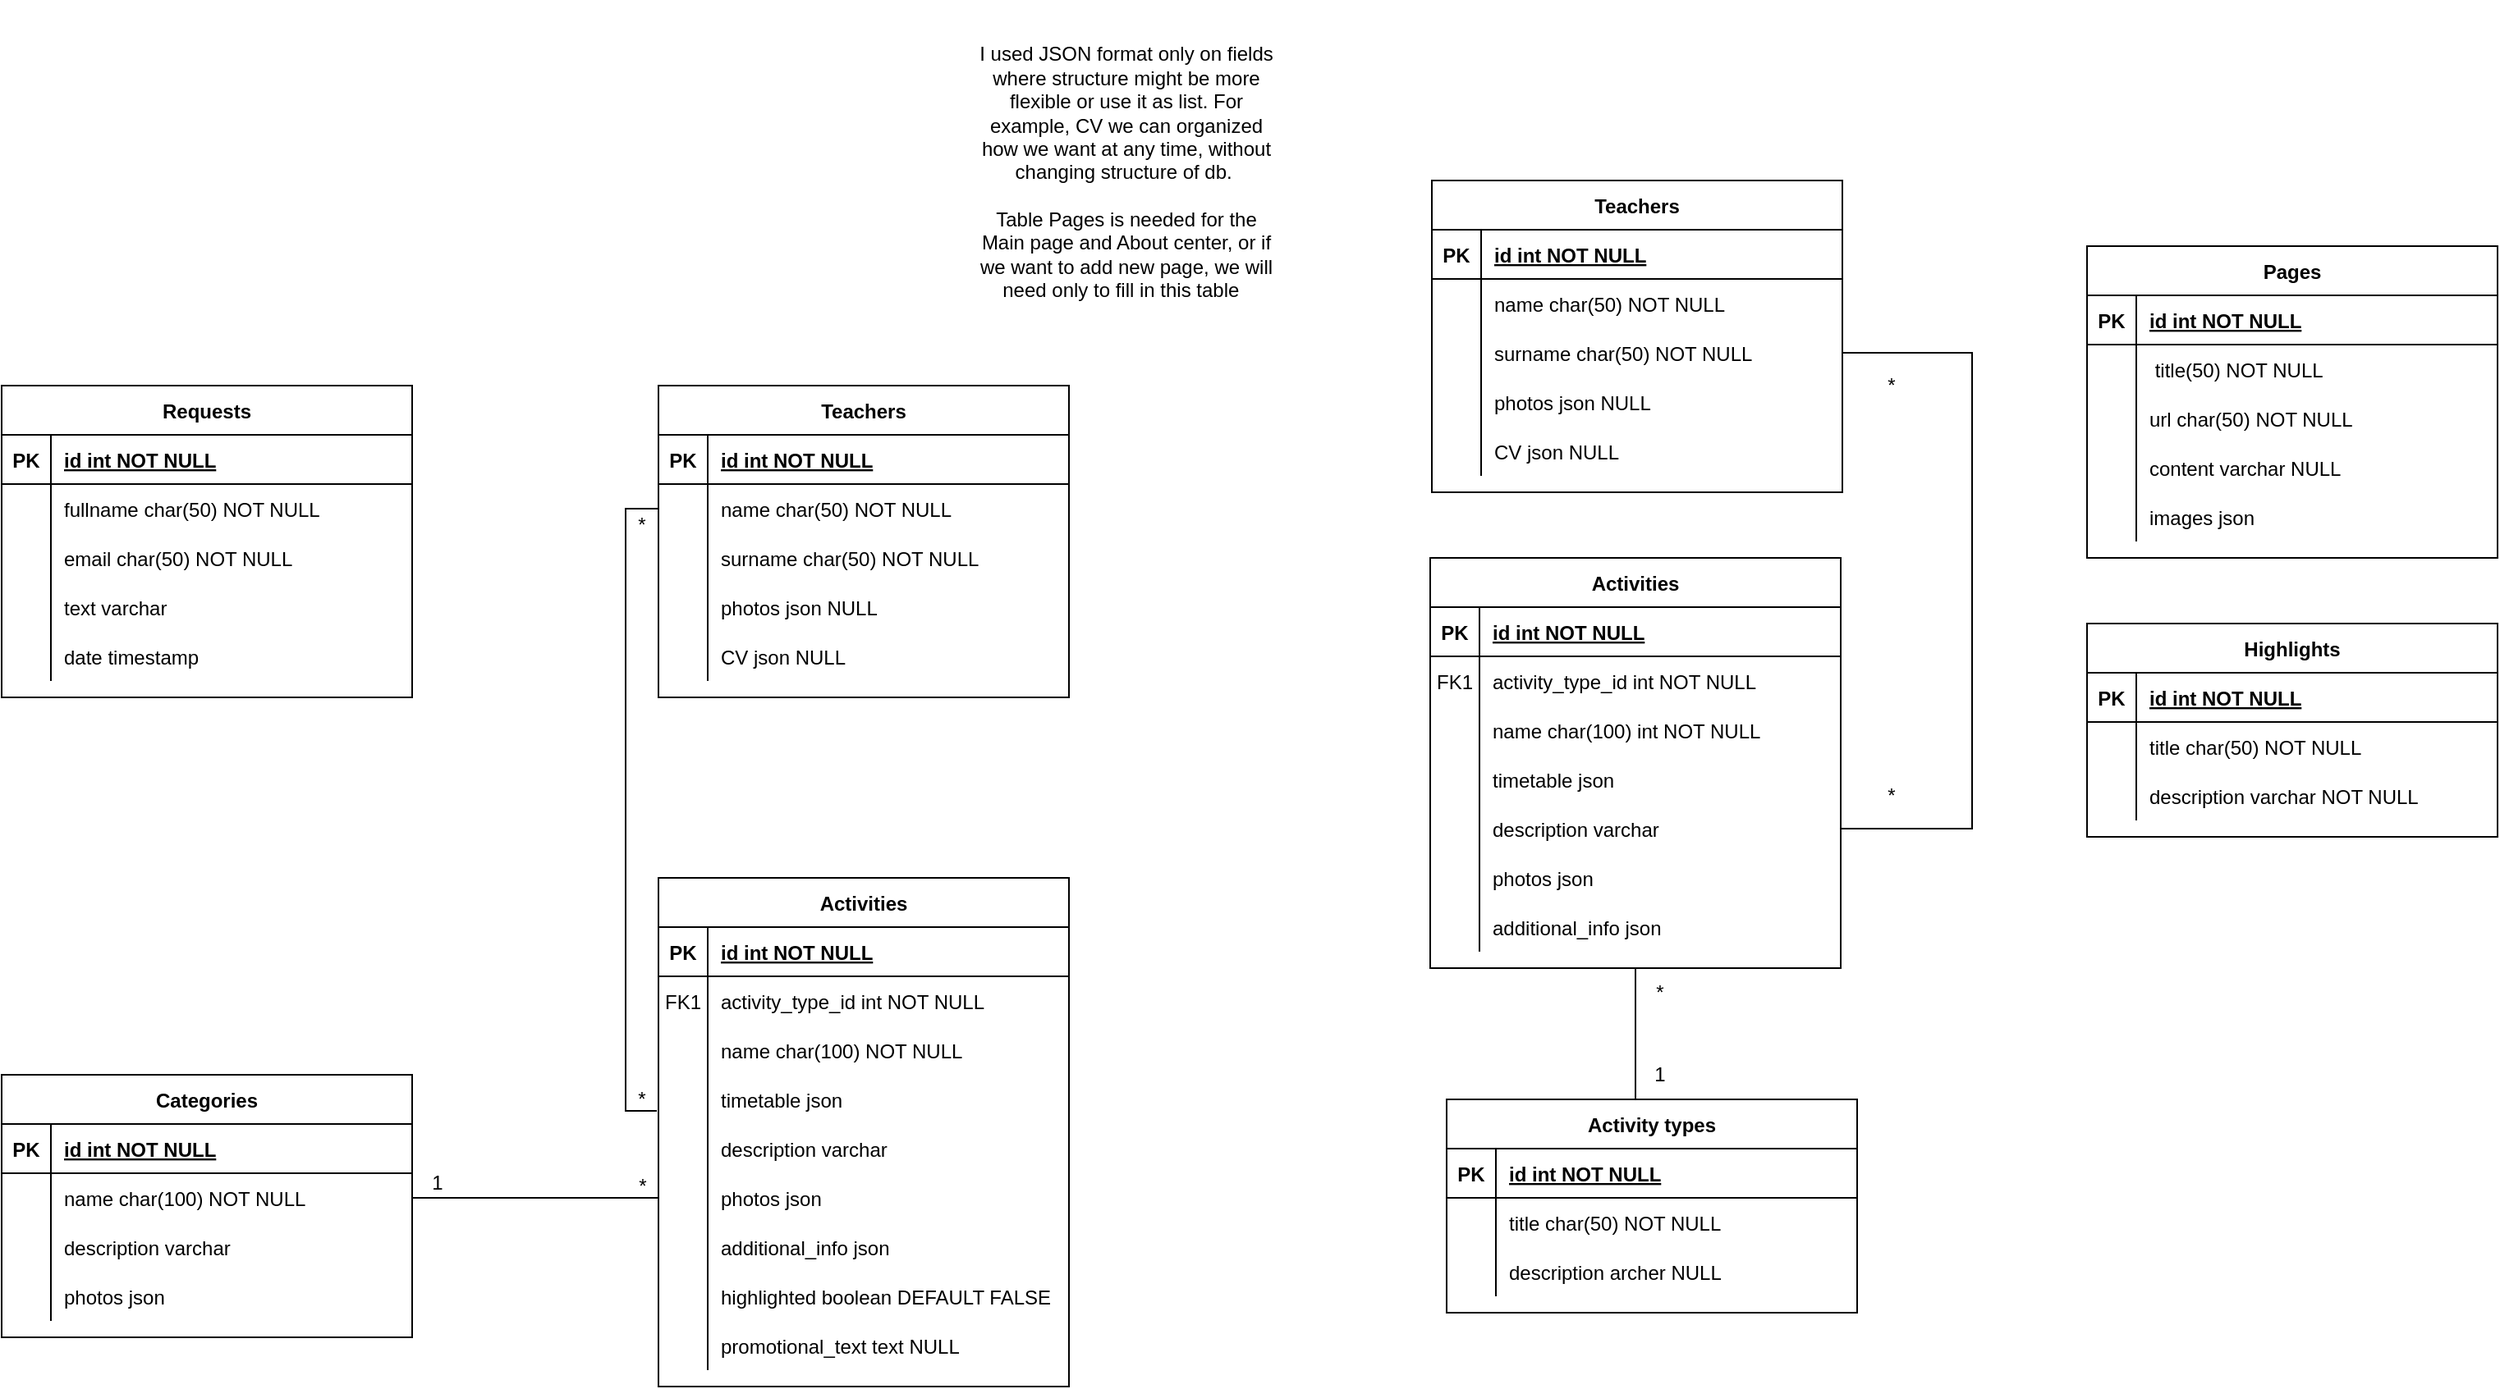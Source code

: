 <mxfile version="26.2.14">
  <diagram id="R2lEEEUBdFMjLlhIrx00" name="Page-1">
    <mxGraphModel dx="1998" dy="791" grid="1" gridSize="10" guides="1" tooltips="1" connect="1" arrows="1" fold="1" page="1" pageScale="1" pageWidth="850" pageHeight="1100" math="0" shadow="0" extFonts="Permanent Marker^https://fonts.googleapis.com/css?family=Permanent+Marker">
      <root>
        <mxCell id="0" />
        <mxCell id="1" parent="0" />
        <mxCell id="wKe0ogmMWTsK34M67j4x-1" value="Activity types" style="shape=table;startSize=30;container=1;collapsible=1;childLayout=tableLayout;fixedRows=1;rowLines=0;fontStyle=1;align=center;resizeLast=1;" parent="1" vertex="1">
          <mxGeometry x="130" y="680" width="250" height="130" as="geometry" />
        </mxCell>
        <mxCell id="wKe0ogmMWTsK34M67j4x-2" value="" style="shape=partialRectangle;collapsible=0;dropTarget=0;pointerEvents=0;fillColor=none;points=[[0,0.5],[1,0.5]];portConstraint=eastwest;top=0;left=0;right=0;bottom=1;" parent="wKe0ogmMWTsK34M67j4x-1" vertex="1">
          <mxGeometry y="30" width="250" height="30" as="geometry" />
        </mxCell>
        <mxCell id="wKe0ogmMWTsK34M67j4x-3" value="PK" style="shape=partialRectangle;overflow=hidden;connectable=0;fillColor=none;top=0;left=0;bottom=0;right=0;fontStyle=1;" parent="wKe0ogmMWTsK34M67j4x-2" vertex="1">
          <mxGeometry width="30" height="30" as="geometry">
            <mxRectangle width="30" height="30" as="alternateBounds" />
          </mxGeometry>
        </mxCell>
        <mxCell id="wKe0ogmMWTsK34M67j4x-4" value="id int NOT NULL" style="shape=partialRectangle;overflow=hidden;connectable=0;fillColor=none;top=0;left=0;bottom=0;right=0;align=left;spacingLeft=6;fontStyle=5;" parent="wKe0ogmMWTsK34M67j4x-2" vertex="1">
          <mxGeometry x="30" width="220" height="30" as="geometry">
            <mxRectangle width="220" height="30" as="alternateBounds" />
          </mxGeometry>
        </mxCell>
        <mxCell id="wKe0ogmMWTsK34M67j4x-5" value="" style="shape=partialRectangle;collapsible=0;dropTarget=0;pointerEvents=0;fillColor=none;points=[[0,0.5],[1,0.5]];portConstraint=eastwest;top=0;left=0;right=0;bottom=0;" parent="wKe0ogmMWTsK34M67j4x-1" vertex="1">
          <mxGeometry y="60" width="250" height="30" as="geometry" />
        </mxCell>
        <mxCell id="wKe0ogmMWTsK34M67j4x-6" value="" style="shape=partialRectangle;overflow=hidden;connectable=0;fillColor=none;top=0;left=0;bottom=0;right=0;" parent="wKe0ogmMWTsK34M67j4x-5" vertex="1">
          <mxGeometry width="30" height="30" as="geometry">
            <mxRectangle width="30" height="30" as="alternateBounds" />
          </mxGeometry>
        </mxCell>
        <mxCell id="wKe0ogmMWTsK34M67j4x-7" value="title char(50) NOT NULL" style="shape=partialRectangle;overflow=hidden;connectable=0;fillColor=none;top=0;left=0;bottom=0;right=0;align=left;spacingLeft=6;" parent="wKe0ogmMWTsK34M67j4x-5" vertex="1">
          <mxGeometry x="30" width="220" height="30" as="geometry">
            <mxRectangle width="220" height="30" as="alternateBounds" />
          </mxGeometry>
        </mxCell>
        <mxCell id="wKe0ogmMWTsK34M67j4x-8" value="" style="shape=partialRectangle;collapsible=0;dropTarget=0;pointerEvents=0;fillColor=none;points=[[0,0.5],[1,0.5]];portConstraint=eastwest;top=0;left=0;right=0;bottom=0;" parent="wKe0ogmMWTsK34M67j4x-1" vertex="1">
          <mxGeometry y="90" width="250" height="30" as="geometry" />
        </mxCell>
        <mxCell id="wKe0ogmMWTsK34M67j4x-9" value="" style="shape=partialRectangle;overflow=hidden;connectable=0;fillColor=none;top=0;left=0;bottom=0;right=0;" parent="wKe0ogmMWTsK34M67j4x-8" vertex="1">
          <mxGeometry width="30" height="30" as="geometry">
            <mxRectangle width="30" height="30" as="alternateBounds" />
          </mxGeometry>
        </mxCell>
        <mxCell id="wKe0ogmMWTsK34M67j4x-10" value="description archer NULL" style="shape=partialRectangle;overflow=hidden;connectable=0;fillColor=none;top=0;left=0;bottom=0;right=0;align=left;spacingLeft=6;" parent="wKe0ogmMWTsK34M67j4x-8" vertex="1">
          <mxGeometry x="30" width="220" height="30" as="geometry">
            <mxRectangle width="220" height="30" as="alternateBounds" />
          </mxGeometry>
        </mxCell>
        <mxCell id="wKe0ogmMWTsK34M67j4x-11" value="Activities" style="shape=table;startSize=30;container=1;collapsible=1;childLayout=tableLayout;fixedRows=1;rowLines=0;fontStyle=1;align=center;resizeLast=1;" parent="1" vertex="1">
          <mxGeometry x="120" y="350" width="250" height="250" as="geometry" />
        </mxCell>
        <mxCell id="wKe0ogmMWTsK34M67j4x-12" value="" style="shape=partialRectangle;collapsible=0;dropTarget=0;pointerEvents=0;fillColor=none;points=[[0,0.5],[1,0.5]];portConstraint=eastwest;top=0;left=0;right=0;bottom=1;" parent="wKe0ogmMWTsK34M67j4x-11" vertex="1">
          <mxGeometry y="30" width="250" height="30" as="geometry" />
        </mxCell>
        <mxCell id="wKe0ogmMWTsK34M67j4x-13" value="PK" style="shape=partialRectangle;overflow=hidden;connectable=0;fillColor=none;top=0;left=0;bottom=0;right=0;fontStyle=1;" parent="wKe0ogmMWTsK34M67j4x-12" vertex="1">
          <mxGeometry width="30" height="30" as="geometry">
            <mxRectangle width="30" height="30" as="alternateBounds" />
          </mxGeometry>
        </mxCell>
        <mxCell id="wKe0ogmMWTsK34M67j4x-14" value="id int NOT NULL " style="shape=partialRectangle;overflow=hidden;connectable=0;fillColor=none;top=0;left=0;bottom=0;right=0;align=left;spacingLeft=6;fontStyle=5;" parent="wKe0ogmMWTsK34M67j4x-12" vertex="1">
          <mxGeometry x="30" width="220" height="30" as="geometry">
            <mxRectangle width="220" height="30" as="alternateBounds" />
          </mxGeometry>
        </mxCell>
        <mxCell id="wKe0ogmMWTsK34M67j4x-15" value="" style="shape=partialRectangle;collapsible=0;dropTarget=0;pointerEvents=0;fillColor=none;points=[[0,0.5],[1,0.5]];portConstraint=eastwest;top=0;left=0;right=0;bottom=0;" parent="wKe0ogmMWTsK34M67j4x-11" vertex="1">
          <mxGeometry y="60" width="250" height="30" as="geometry" />
        </mxCell>
        <mxCell id="wKe0ogmMWTsK34M67j4x-16" value="FK1" style="shape=partialRectangle;overflow=hidden;connectable=0;fillColor=none;top=0;left=0;bottom=0;right=0;" parent="wKe0ogmMWTsK34M67j4x-15" vertex="1">
          <mxGeometry width="30" height="30" as="geometry">
            <mxRectangle width="30" height="30" as="alternateBounds" />
          </mxGeometry>
        </mxCell>
        <mxCell id="wKe0ogmMWTsK34M67j4x-17" value="activity_type_id int NOT NULL" style="shape=partialRectangle;overflow=hidden;connectable=0;fillColor=none;top=0;left=0;bottom=0;right=0;align=left;spacingLeft=6;" parent="wKe0ogmMWTsK34M67j4x-15" vertex="1">
          <mxGeometry x="30" width="220" height="30" as="geometry">
            <mxRectangle width="220" height="30" as="alternateBounds" />
          </mxGeometry>
        </mxCell>
        <mxCell id="wKe0ogmMWTsK34M67j4x-18" value="" style="shape=partialRectangle;collapsible=0;dropTarget=0;pointerEvents=0;fillColor=none;points=[[0,0.5],[1,0.5]];portConstraint=eastwest;top=0;left=0;right=0;bottom=0;" parent="wKe0ogmMWTsK34M67j4x-11" vertex="1">
          <mxGeometry y="90" width="250" height="30" as="geometry" />
        </mxCell>
        <mxCell id="wKe0ogmMWTsK34M67j4x-19" value="" style="shape=partialRectangle;overflow=hidden;connectable=0;fillColor=none;top=0;left=0;bottom=0;right=0;" parent="wKe0ogmMWTsK34M67j4x-18" vertex="1">
          <mxGeometry width="30" height="30" as="geometry">
            <mxRectangle width="30" height="30" as="alternateBounds" />
          </mxGeometry>
        </mxCell>
        <mxCell id="wKe0ogmMWTsK34M67j4x-20" value="name char(100) int NOT NULL" style="shape=partialRectangle;overflow=hidden;connectable=0;fillColor=none;top=0;left=0;bottom=0;right=0;align=left;spacingLeft=6;" parent="wKe0ogmMWTsK34M67j4x-18" vertex="1">
          <mxGeometry x="30" width="220" height="30" as="geometry">
            <mxRectangle width="220" height="30" as="alternateBounds" />
          </mxGeometry>
        </mxCell>
        <mxCell id="wKe0ogmMWTsK34M67j4x-37" value="" style="shape=partialRectangle;collapsible=0;dropTarget=0;pointerEvents=0;fillColor=none;points=[[0,0.5],[1,0.5]];portConstraint=eastwest;top=0;left=0;right=0;bottom=0;" parent="wKe0ogmMWTsK34M67j4x-11" vertex="1">
          <mxGeometry y="120" width="250" height="30" as="geometry" />
        </mxCell>
        <mxCell id="wKe0ogmMWTsK34M67j4x-38" value="" style="shape=partialRectangle;overflow=hidden;connectable=0;fillColor=none;top=0;left=0;bottom=0;right=0;" parent="wKe0ogmMWTsK34M67j4x-37" vertex="1">
          <mxGeometry width="30" height="30" as="geometry">
            <mxRectangle width="30" height="30" as="alternateBounds" />
          </mxGeometry>
        </mxCell>
        <mxCell id="wKe0ogmMWTsK34M67j4x-39" value="timetable json" style="shape=partialRectangle;overflow=hidden;connectable=0;fillColor=none;top=0;left=0;bottom=0;right=0;align=left;spacingLeft=6;" parent="wKe0ogmMWTsK34M67j4x-37" vertex="1">
          <mxGeometry x="30" width="220" height="30" as="geometry">
            <mxRectangle width="220" height="30" as="alternateBounds" />
          </mxGeometry>
        </mxCell>
        <mxCell id="wKe0ogmMWTsK34M67j4x-40" value="" style="shape=partialRectangle;collapsible=0;dropTarget=0;pointerEvents=0;fillColor=none;points=[[0,0.5],[1,0.5]];portConstraint=eastwest;top=0;left=0;right=0;bottom=0;" parent="wKe0ogmMWTsK34M67j4x-11" vertex="1">
          <mxGeometry y="150" width="250" height="30" as="geometry" />
        </mxCell>
        <mxCell id="wKe0ogmMWTsK34M67j4x-41" value="" style="shape=partialRectangle;overflow=hidden;connectable=0;fillColor=none;top=0;left=0;bottom=0;right=0;" parent="wKe0ogmMWTsK34M67j4x-40" vertex="1">
          <mxGeometry width="30" height="30" as="geometry">
            <mxRectangle width="30" height="30" as="alternateBounds" />
          </mxGeometry>
        </mxCell>
        <mxCell id="wKe0ogmMWTsK34M67j4x-42" value="description varchar" style="shape=partialRectangle;overflow=hidden;connectable=0;fillColor=none;top=0;left=0;bottom=0;right=0;align=left;spacingLeft=6;" parent="wKe0ogmMWTsK34M67j4x-40" vertex="1">
          <mxGeometry x="30" width="220" height="30" as="geometry">
            <mxRectangle width="220" height="30" as="alternateBounds" />
          </mxGeometry>
        </mxCell>
        <mxCell id="wKe0ogmMWTsK34M67j4x-59" value="" style="shape=partialRectangle;collapsible=0;dropTarget=0;pointerEvents=0;fillColor=none;points=[[0,0.5],[1,0.5]];portConstraint=eastwest;top=0;left=0;right=0;bottom=0;" parent="wKe0ogmMWTsK34M67j4x-11" vertex="1">
          <mxGeometry y="180" width="250" height="30" as="geometry" />
        </mxCell>
        <mxCell id="wKe0ogmMWTsK34M67j4x-60" value="" style="shape=partialRectangle;overflow=hidden;connectable=0;fillColor=none;top=0;left=0;bottom=0;right=0;" parent="wKe0ogmMWTsK34M67j4x-59" vertex="1">
          <mxGeometry width="30" height="30" as="geometry">
            <mxRectangle width="30" height="30" as="alternateBounds" />
          </mxGeometry>
        </mxCell>
        <mxCell id="wKe0ogmMWTsK34M67j4x-61" value="photos json" style="shape=partialRectangle;overflow=hidden;connectable=0;fillColor=none;top=0;left=0;bottom=0;right=0;align=left;spacingLeft=6;" parent="wKe0ogmMWTsK34M67j4x-59" vertex="1">
          <mxGeometry x="30" width="220" height="30" as="geometry">
            <mxRectangle width="220" height="30" as="alternateBounds" />
          </mxGeometry>
        </mxCell>
        <mxCell id="wKe0ogmMWTsK34M67j4x-62" value="" style="shape=partialRectangle;collapsible=0;dropTarget=0;pointerEvents=0;fillColor=none;points=[[0,0.5],[1,0.5]];portConstraint=eastwest;top=0;left=0;right=0;bottom=0;" parent="wKe0ogmMWTsK34M67j4x-11" vertex="1">
          <mxGeometry y="210" width="250" height="30" as="geometry" />
        </mxCell>
        <mxCell id="wKe0ogmMWTsK34M67j4x-63" value="" style="shape=partialRectangle;overflow=hidden;connectable=0;fillColor=none;top=0;left=0;bottom=0;right=0;" parent="wKe0ogmMWTsK34M67j4x-62" vertex="1">
          <mxGeometry width="30" height="30" as="geometry">
            <mxRectangle width="30" height="30" as="alternateBounds" />
          </mxGeometry>
        </mxCell>
        <mxCell id="wKe0ogmMWTsK34M67j4x-64" value="additional_info json" style="shape=partialRectangle;overflow=hidden;connectable=0;fillColor=none;top=0;left=0;bottom=0;right=0;align=left;spacingLeft=6;" parent="wKe0ogmMWTsK34M67j4x-62" vertex="1">
          <mxGeometry x="30" width="220" height="30" as="geometry">
            <mxRectangle width="220" height="30" as="alternateBounds" />
          </mxGeometry>
        </mxCell>
        <mxCell id="wKe0ogmMWTsK34M67j4x-21" value="Teachers" style="shape=table;startSize=30;container=1;collapsible=1;childLayout=tableLayout;fixedRows=1;rowLines=0;fontStyle=1;align=center;resizeLast=1;" parent="1" vertex="1">
          <mxGeometry x="121" y="120" width="250" height="190" as="geometry" />
        </mxCell>
        <mxCell id="wKe0ogmMWTsK34M67j4x-22" value="" style="shape=partialRectangle;collapsible=0;dropTarget=0;pointerEvents=0;fillColor=none;points=[[0,0.5],[1,0.5]];portConstraint=eastwest;top=0;left=0;right=0;bottom=1;" parent="wKe0ogmMWTsK34M67j4x-21" vertex="1">
          <mxGeometry y="30" width="250" height="30" as="geometry" />
        </mxCell>
        <mxCell id="wKe0ogmMWTsK34M67j4x-23" value="PK" style="shape=partialRectangle;overflow=hidden;connectable=0;fillColor=none;top=0;left=0;bottom=0;right=0;fontStyle=1;" parent="wKe0ogmMWTsK34M67j4x-22" vertex="1">
          <mxGeometry width="30" height="30" as="geometry">
            <mxRectangle width="30" height="30" as="alternateBounds" />
          </mxGeometry>
        </mxCell>
        <mxCell id="wKe0ogmMWTsK34M67j4x-24" value="id int NOT NULL" style="shape=partialRectangle;overflow=hidden;connectable=0;fillColor=none;top=0;left=0;bottom=0;right=0;align=left;spacingLeft=6;fontStyle=5;" parent="wKe0ogmMWTsK34M67j4x-22" vertex="1">
          <mxGeometry x="30" width="220" height="30" as="geometry">
            <mxRectangle width="220" height="30" as="alternateBounds" />
          </mxGeometry>
        </mxCell>
        <mxCell id="wKe0ogmMWTsK34M67j4x-25" value="" style="shape=partialRectangle;collapsible=0;dropTarget=0;pointerEvents=0;fillColor=none;points=[[0,0.5],[1,0.5]];portConstraint=eastwest;top=0;left=0;right=0;bottom=0;" parent="wKe0ogmMWTsK34M67j4x-21" vertex="1">
          <mxGeometry y="60" width="250" height="30" as="geometry" />
        </mxCell>
        <mxCell id="wKe0ogmMWTsK34M67j4x-26" value="" style="shape=partialRectangle;overflow=hidden;connectable=0;fillColor=none;top=0;left=0;bottom=0;right=0;" parent="wKe0ogmMWTsK34M67j4x-25" vertex="1">
          <mxGeometry width="30" height="30" as="geometry">
            <mxRectangle width="30" height="30" as="alternateBounds" />
          </mxGeometry>
        </mxCell>
        <mxCell id="wKe0ogmMWTsK34M67j4x-27" value="name char(50) NOT NULL" style="shape=partialRectangle;overflow=hidden;connectable=0;fillColor=none;top=0;left=0;bottom=0;right=0;align=left;spacingLeft=6;" parent="wKe0ogmMWTsK34M67j4x-25" vertex="1">
          <mxGeometry x="30" width="220" height="30" as="geometry">
            <mxRectangle width="220" height="30" as="alternateBounds" />
          </mxGeometry>
        </mxCell>
        <mxCell id="wKe0ogmMWTsK34M67j4x-28" value="" style="shape=partialRectangle;collapsible=0;dropTarget=0;pointerEvents=0;fillColor=none;points=[[0,0.5],[1,0.5]];portConstraint=eastwest;top=0;left=0;right=0;bottom=0;" parent="wKe0ogmMWTsK34M67j4x-21" vertex="1">
          <mxGeometry y="90" width="250" height="30" as="geometry" />
        </mxCell>
        <mxCell id="wKe0ogmMWTsK34M67j4x-29" value="" style="shape=partialRectangle;overflow=hidden;connectable=0;fillColor=none;top=0;left=0;bottom=0;right=0;" parent="wKe0ogmMWTsK34M67j4x-28" vertex="1">
          <mxGeometry width="30" height="30" as="geometry">
            <mxRectangle width="30" height="30" as="alternateBounds" />
          </mxGeometry>
        </mxCell>
        <mxCell id="wKe0ogmMWTsK34M67j4x-30" value="surname char(50) NOT NULL" style="shape=partialRectangle;overflow=hidden;connectable=0;fillColor=none;top=0;left=0;bottom=0;right=0;align=left;spacingLeft=6;" parent="wKe0ogmMWTsK34M67j4x-28" vertex="1">
          <mxGeometry x="30" width="220" height="30" as="geometry">
            <mxRectangle width="220" height="30" as="alternateBounds" />
          </mxGeometry>
        </mxCell>
        <mxCell id="wKe0ogmMWTsK34M67j4x-31" value="" style="shape=partialRectangle;collapsible=0;dropTarget=0;pointerEvents=0;fillColor=none;points=[[0,0.5],[1,0.5]];portConstraint=eastwest;top=0;left=0;right=0;bottom=0;" parent="wKe0ogmMWTsK34M67j4x-21" vertex="1">
          <mxGeometry y="120" width="250" height="30" as="geometry" />
        </mxCell>
        <mxCell id="wKe0ogmMWTsK34M67j4x-32" value="" style="shape=partialRectangle;overflow=hidden;connectable=0;fillColor=none;top=0;left=0;bottom=0;right=0;" parent="wKe0ogmMWTsK34M67j4x-31" vertex="1">
          <mxGeometry width="30" height="30" as="geometry">
            <mxRectangle width="30" height="30" as="alternateBounds" />
          </mxGeometry>
        </mxCell>
        <mxCell id="wKe0ogmMWTsK34M67j4x-33" value="photos json NULL" style="shape=partialRectangle;overflow=hidden;connectable=0;fillColor=none;top=0;left=0;bottom=0;right=0;align=left;spacingLeft=6;" parent="wKe0ogmMWTsK34M67j4x-31" vertex="1">
          <mxGeometry x="30" width="220" height="30" as="geometry">
            <mxRectangle width="220" height="30" as="alternateBounds" />
          </mxGeometry>
        </mxCell>
        <mxCell id="wKe0ogmMWTsK34M67j4x-34" value="" style="shape=partialRectangle;collapsible=0;dropTarget=0;pointerEvents=0;fillColor=none;points=[[0,0.5],[1,0.5]];portConstraint=eastwest;top=0;left=0;right=0;bottom=0;" parent="wKe0ogmMWTsK34M67j4x-21" vertex="1">
          <mxGeometry y="150" width="250" height="30" as="geometry" />
        </mxCell>
        <mxCell id="wKe0ogmMWTsK34M67j4x-35" value="" style="shape=partialRectangle;overflow=hidden;connectable=0;fillColor=none;top=0;left=0;bottom=0;right=0;" parent="wKe0ogmMWTsK34M67j4x-34" vertex="1">
          <mxGeometry width="30" height="30" as="geometry">
            <mxRectangle width="30" height="30" as="alternateBounds" />
          </mxGeometry>
        </mxCell>
        <mxCell id="wKe0ogmMWTsK34M67j4x-36" value="CV json NULL" style="shape=partialRectangle;overflow=hidden;connectable=0;fillColor=none;top=0;left=0;bottom=0;right=0;align=left;spacingLeft=6;" parent="wKe0ogmMWTsK34M67j4x-34" vertex="1">
          <mxGeometry x="30" width="220" height="30" as="geometry">
            <mxRectangle width="220" height="30" as="alternateBounds" />
          </mxGeometry>
        </mxCell>
        <mxCell id="wKe0ogmMWTsK34M67j4x-65" value="Highlights" style="shape=table;startSize=30;container=1;collapsible=1;childLayout=tableLayout;fixedRows=1;rowLines=0;fontStyle=1;align=center;resizeLast=1;" parent="1" vertex="1">
          <mxGeometry x="520" y="390" width="250" height="130" as="geometry" />
        </mxCell>
        <mxCell id="wKe0ogmMWTsK34M67j4x-66" value="" style="shape=partialRectangle;collapsible=0;dropTarget=0;pointerEvents=0;fillColor=none;points=[[0,0.5],[1,0.5]];portConstraint=eastwest;top=0;left=0;right=0;bottom=1;" parent="wKe0ogmMWTsK34M67j4x-65" vertex="1">
          <mxGeometry y="30" width="250" height="30" as="geometry" />
        </mxCell>
        <mxCell id="wKe0ogmMWTsK34M67j4x-67" value="PK" style="shape=partialRectangle;overflow=hidden;connectable=0;fillColor=none;top=0;left=0;bottom=0;right=0;fontStyle=1;" parent="wKe0ogmMWTsK34M67j4x-66" vertex="1">
          <mxGeometry width="30" height="30" as="geometry">
            <mxRectangle width="30" height="30" as="alternateBounds" />
          </mxGeometry>
        </mxCell>
        <mxCell id="wKe0ogmMWTsK34M67j4x-68" value="id int NOT NULL" style="shape=partialRectangle;overflow=hidden;connectable=0;fillColor=none;top=0;left=0;bottom=0;right=0;align=left;spacingLeft=6;fontStyle=5;" parent="wKe0ogmMWTsK34M67j4x-66" vertex="1">
          <mxGeometry x="30" width="220" height="30" as="geometry">
            <mxRectangle width="220" height="30" as="alternateBounds" />
          </mxGeometry>
        </mxCell>
        <mxCell id="wKe0ogmMWTsK34M67j4x-69" value="" style="shape=partialRectangle;collapsible=0;dropTarget=0;pointerEvents=0;fillColor=none;points=[[0,0.5],[1,0.5]];portConstraint=eastwest;top=0;left=0;right=0;bottom=0;" parent="wKe0ogmMWTsK34M67j4x-65" vertex="1">
          <mxGeometry y="60" width="250" height="30" as="geometry" />
        </mxCell>
        <mxCell id="wKe0ogmMWTsK34M67j4x-70" value="" style="shape=partialRectangle;overflow=hidden;connectable=0;fillColor=none;top=0;left=0;bottom=0;right=0;" parent="wKe0ogmMWTsK34M67j4x-69" vertex="1">
          <mxGeometry width="30" height="30" as="geometry">
            <mxRectangle width="30" height="30" as="alternateBounds" />
          </mxGeometry>
        </mxCell>
        <mxCell id="wKe0ogmMWTsK34M67j4x-71" value="title char(50) NOT NULL" style="shape=partialRectangle;overflow=hidden;connectable=0;fillColor=none;top=0;left=0;bottom=0;right=0;align=left;spacingLeft=6;" parent="wKe0ogmMWTsK34M67j4x-69" vertex="1">
          <mxGeometry x="30" width="220" height="30" as="geometry">
            <mxRectangle width="220" height="30" as="alternateBounds" />
          </mxGeometry>
        </mxCell>
        <mxCell id="wKe0ogmMWTsK34M67j4x-72" value="" style="shape=partialRectangle;collapsible=0;dropTarget=0;pointerEvents=0;fillColor=none;points=[[0,0.5],[1,0.5]];portConstraint=eastwest;top=0;left=0;right=0;bottom=0;" parent="wKe0ogmMWTsK34M67j4x-65" vertex="1">
          <mxGeometry y="90" width="250" height="30" as="geometry" />
        </mxCell>
        <mxCell id="wKe0ogmMWTsK34M67j4x-73" value="" style="shape=partialRectangle;overflow=hidden;connectable=0;fillColor=none;top=0;left=0;bottom=0;right=0;" parent="wKe0ogmMWTsK34M67j4x-72" vertex="1">
          <mxGeometry width="30" height="30" as="geometry">
            <mxRectangle width="30" height="30" as="alternateBounds" />
          </mxGeometry>
        </mxCell>
        <mxCell id="wKe0ogmMWTsK34M67j4x-74" value="description varchar NOT NULL" style="shape=partialRectangle;overflow=hidden;connectable=0;fillColor=none;top=0;left=0;bottom=0;right=0;align=left;spacingLeft=6;" parent="wKe0ogmMWTsK34M67j4x-72" vertex="1">
          <mxGeometry x="30" width="220" height="30" as="geometry">
            <mxRectangle width="220" height="30" as="alternateBounds" />
          </mxGeometry>
        </mxCell>
        <mxCell id="wKe0ogmMWTsK34M67j4x-81" value="Pages" style="shape=table;startSize=30;container=1;collapsible=1;childLayout=tableLayout;fixedRows=1;rowLines=0;fontStyle=1;align=center;resizeLast=1;" parent="1" vertex="1">
          <mxGeometry x="520" y="160" width="250" height="190" as="geometry" />
        </mxCell>
        <mxCell id="wKe0ogmMWTsK34M67j4x-82" value="" style="shape=partialRectangle;collapsible=0;dropTarget=0;pointerEvents=0;fillColor=none;points=[[0,0.5],[1,0.5]];portConstraint=eastwest;top=0;left=0;right=0;bottom=1;" parent="wKe0ogmMWTsK34M67j4x-81" vertex="1">
          <mxGeometry y="30" width="250" height="30" as="geometry" />
        </mxCell>
        <mxCell id="wKe0ogmMWTsK34M67j4x-83" value="PK" style="shape=partialRectangle;overflow=hidden;connectable=0;fillColor=none;top=0;left=0;bottom=0;right=0;fontStyle=1;" parent="wKe0ogmMWTsK34M67j4x-82" vertex="1">
          <mxGeometry width="30" height="30" as="geometry">
            <mxRectangle width="30" height="30" as="alternateBounds" />
          </mxGeometry>
        </mxCell>
        <mxCell id="wKe0ogmMWTsK34M67j4x-84" value="id int NOT NULL" style="shape=partialRectangle;overflow=hidden;connectable=0;fillColor=none;top=0;left=0;bottom=0;right=0;align=left;spacingLeft=6;fontStyle=5;" parent="wKe0ogmMWTsK34M67j4x-82" vertex="1">
          <mxGeometry x="30" width="220" height="30" as="geometry">
            <mxRectangle width="220" height="30" as="alternateBounds" />
          </mxGeometry>
        </mxCell>
        <mxCell id="wKe0ogmMWTsK34M67j4x-85" value="" style="shape=partialRectangle;collapsible=0;dropTarget=0;pointerEvents=0;fillColor=none;points=[[0,0.5],[1,0.5]];portConstraint=eastwest;top=0;left=0;right=0;bottom=0;" parent="wKe0ogmMWTsK34M67j4x-81" vertex="1">
          <mxGeometry y="60" width="250" height="30" as="geometry" />
        </mxCell>
        <mxCell id="wKe0ogmMWTsK34M67j4x-86" value="" style="shape=partialRectangle;overflow=hidden;connectable=0;fillColor=none;top=0;left=0;bottom=0;right=0;" parent="wKe0ogmMWTsK34M67j4x-85" vertex="1">
          <mxGeometry width="30" height="30" as="geometry">
            <mxRectangle width="30" height="30" as="alternateBounds" />
          </mxGeometry>
        </mxCell>
        <mxCell id="wKe0ogmMWTsK34M67j4x-87" value=" title(50) NOT NULL" style="shape=partialRectangle;overflow=hidden;connectable=0;fillColor=none;top=0;left=0;bottom=0;right=0;align=left;spacingLeft=6;" parent="wKe0ogmMWTsK34M67j4x-85" vertex="1">
          <mxGeometry x="30" width="220" height="30" as="geometry">
            <mxRectangle width="220" height="30" as="alternateBounds" />
          </mxGeometry>
        </mxCell>
        <mxCell id="wKe0ogmMWTsK34M67j4x-88" value="" style="shape=partialRectangle;collapsible=0;dropTarget=0;pointerEvents=0;fillColor=none;points=[[0,0.5],[1,0.5]];portConstraint=eastwest;top=0;left=0;right=0;bottom=0;" parent="wKe0ogmMWTsK34M67j4x-81" vertex="1">
          <mxGeometry y="90" width="250" height="30" as="geometry" />
        </mxCell>
        <mxCell id="wKe0ogmMWTsK34M67j4x-89" value="" style="shape=partialRectangle;overflow=hidden;connectable=0;fillColor=none;top=0;left=0;bottom=0;right=0;" parent="wKe0ogmMWTsK34M67j4x-88" vertex="1">
          <mxGeometry width="30" height="30" as="geometry">
            <mxRectangle width="30" height="30" as="alternateBounds" />
          </mxGeometry>
        </mxCell>
        <mxCell id="wKe0ogmMWTsK34M67j4x-90" value="url char(50) NOT NULL" style="shape=partialRectangle;overflow=hidden;connectable=0;fillColor=none;top=0;left=0;bottom=0;right=0;align=left;spacingLeft=6;" parent="wKe0ogmMWTsK34M67j4x-88" vertex="1">
          <mxGeometry x="30" width="220" height="30" as="geometry">
            <mxRectangle width="220" height="30" as="alternateBounds" />
          </mxGeometry>
        </mxCell>
        <mxCell id="wKe0ogmMWTsK34M67j4x-91" value="" style="shape=partialRectangle;collapsible=0;dropTarget=0;pointerEvents=0;fillColor=none;points=[[0,0.5],[1,0.5]];portConstraint=eastwest;top=0;left=0;right=0;bottom=0;" parent="wKe0ogmMWTsK34M67j4x-81" vertex="1">
          <mxGeometry y="120" width="250" height="30" as="geometry" />
        </mxCell>
        <mxCell id="wKe0ogmMWTsK34M67j4x-92" value="" style="shape=partialRectangle;overflow=hidden;connectable=0;fillColor=none;top=0;left=0;bottom=0;right=0;" parent="wKe0ogmMWTsK34M67j4x-91" vertex="1">
          <mxGeometry width="30" height="30" as="geometry">
            <mxRectangle width="30" height="30" as="alternateBounds" />
          </mxGeometry>
        </mxCell>
        <mxCell id="wKe0ogmMWTsK34M67j4x-93" value="content varchar NULL" style="shape=partialRectangle;overflow=hidden;connectable=0;fillColor=none;top=0;left=0;bottom=0;right=0;align=left;spacingLeft=6;" parent="wKe0ogmMWTsK34M67j4x-91" vertex="1">
          <mxGeometry x="30" width="220" height="30" as="geometry">
            <mxRectangle width="220" height="30" as="alternateBounds" />
          </mxGeometry>
        </mxCell>
        <mxCell id="wKe0ogmMWTsK34M67j4x-105" value="" style="shape=partialRectangle;collapsible=0;dropTarget=0;pointerEvents=0;fillColor=none;points=[[0,0.5],[1,0.5]];portConstraint=eastwest;top=0;left=0;right=0;bottom=0;" parent="wKe0ogmMWTsK34M67j4x-81" vertex="1">
          <mxGeometry y="150" width="250" height="30" as="geometry" />
        </mxCell>
        <mxCell id="wKe0ogmMWTsK34M67j4x-106" value="" style="shape=partialRectangle;overflow=hidden;connectable=0;fillColor=none;top=0;left=0;bottom=0;right=0;" parent="wKe0ogmMWTsK34M67j4x-105" vertex="1">
          <mxGeometry width="30" height="30" as="geometry">
            <mxRectangle width="30" height="30" as="alternateBounds" />
          </mxGeometry>
        </mxCell>
        <mxCell id="wKe0ogmMWTsK34M67j4x-107" value="images json" style="shape=partialRectangle;overflow=hidden;connectable=0;fillColor=none;top=0;left=0;bottom=0;right=0;align=left;spacingLeft=6;" parent="wKe0ogmMWTsK34M67j4x-105" vertex="1">
          <mxGeometry x="30" width="220" height="30" as="geometry">
            <mxRectangle width="220" height="30" as="alternateBounds" />
          </mxGeometry>
        </mxCell>
        <mxCell id="wKe0ogmMWTsK34M67j4x-101" style="edgeStyle=none;rounded=0;orthogonalLoop=1;jettySize=auto;html=1;exitX=1;exitY=0.5;exitDx=0;exitDy=0;entryX=1;entryY=0.5;entryDx=0;entryDy=0;endArrow=none;startFill=0;" parent="1" source="wKe0ogmMWTsK34M67j4x-28" target="wKe0ogmMWTsK34M67j4x-40" edge="1">
          <mxGeometry relative="1" as="geometry">
            <Array as="points">
              <mxPoint x="450" y="225" />
              <mxPoint x="450" y="515" />
            </Array>
          </mxGeometry>
        </mxCell>
        <mxCell id="wKe0ogmMWTsK34M67j4x-103" value="*" style="text;html=1;align=center;verticalAlign=middle;whiteSpace=wrap;rounded=0;" parent="1" vertex="1">
          <mxGeometry x="371" y="230" width="60" height="30" as="geometry" />
        </mxCell>
        <mxCell id="wKe0ogmMWTsK34M67j4x-104" value="*" style="text;html=1;align=center;verticalAlign=middle;whiteSpace=wrap;rounded=0;" parent="1" vertex="1">
          <mxGeometry x="371" y="480" width="60" height="30" as="geometry" />
        </mxCell>
        <mxCell id="wKe0ogmMWTsK34M67j4x-108" style="edgeStyle=none;rounded=0;orthogonalLoop=1;jettySize=auto;html=1;entryX=0.5;entryY=1;entryDx=0;entryDy=0;endArrow=none;startFill=0;" parent="1" target="wKe0ogmMWTsK34M67j4x-11" edge="1">
          <mxGeometry relative="1" as="geometry">
            <mxPoint x="245" y="680" as="sourcePoint" />
          </mxGeometry>
        </mxCell>
        <mxCell id="wKe0ogmMWTsK34M67j4x-109" value="*" style="text;html=1;align=center;verticalAlign=middle;whiteSpace=wrap;rounded=0;" parent="1" vertex="1">
          <mxGeometry x="230" y="600" width="60" height="30" as="geometry" />
        </mxCell>
        <mxCell id="wKe0ogmMWTsK34M67j4x-110" value="1" style="text;html=1;align=center;verticalAlign=middle;whiteSpace=wrap;rounded=0;" parent="1" vertex="1">
          <mxGeometry x="230" y="650" width="60" height="30" as="geometry" />
        </mxCell>
        <mxCell id="wKe0ogmMWTsK34M67j4x-112" value="I used JSON format only on fields where structure might be more flexible or use it as list. For example, CV we can organized how we want at any time, without changing structure of db.&amp;nbsp;&lt;div&gt;&lt;br&gt;&lt;/div&gt;&lt;div&gt;Table Pages is needed for the Main page and About center, or if we want to add new page, we will need only to fill in this table &amp;nbsp;&lt;/div&gt;" style="text;html=1;align=center;verticalAlign=middle;whiteSpace=wrap;rounded=0;" parent="1" vertex="1">
          <mxGeometry x="-160" y="10" width="190" height="210" as="geometry" />
        </mxCell>
        <mxCell id="2gbKsm_mq78bhFr-RjA9-1" value="Activities" style="shape=table;startSize=30;container=1;collapsible=1;childLayout=tableLayout;fixedRows=1;rowLines=0;fontStyle=1;align=center;resizeLast=1;" parent="1" vertex="1">
          <mxGeometry x="-350" y="545" width="250" height="310" as="geometry" />
        </mxCell>
        <mxCell id="2gbKsm_mq78bhFr-RjA9-2" value="" style="shape=partialRectangle;collapsible=0;dropTarget=0;pointerEvents=0;fillColor=none;points=[[0,0.5],[1,0.5]];portConstraint=eastwest;top=0;left=0;right=0;bottom=1;" parent="2gbKsm_mq78bhFr-RjA9-1" vertex="1">
          <mxGeometry y="30" width="250" height="30" as="geometry" />
        </mxCell>
        <mxCell id="2gbKsm_mq78bhFr-RjA9-3" value="PK" style="shape=partialRectangle;overflow=hidden;connectable=0;fillColor=none;top=0;left=0;bottom=0;right=0;fontStyle=1;" parent="2gbKsm_mq78bhFr-RjA9-2" vertex="1">
          <mxGeometry width="30" height="30" as="geometry">
            <mxRectangle width="30" height="30" as="alternateBounds" />
          </mxGeometry>
        </mxCell>
        <mxCell id="2gbKsm_mq78bhFr-RjA9-4" value="id int NOT NULL " style="shape=partialRectangle;overflow=hidden;connectable=0;fillColor=none;top=0;left=0;bottom=0;right=0;align=left;spacingLeft=6;fontStyle=5;" parent="2gbKsm_mq78bhFr-RjA9-2" vertex="1">
          <mxGeometry x="30" width="220" height="30" as="geometry">
            <mxRectangle width="220" height="30" as="alternateBounds" />
          </mxGeometry>
        </mxCell>
        <mxCell id="2gbKsm_mq78bhFr-RjA9-5" value="" style="shape=partialRectangle;collapsible=0;dropTarget=0;pointerEvents=0;fillColor=none;points=[[0,0.5],[1,0.5]];portConstraint=eastwest;top=0;left=0;right=0;bottom=0;" parent="2gbKsm_mq78bhFr-RjA9-1" vertex="1">
          <mxGeometry y="60" width="250" height="30" as="geometry" />
        </mxCell>
        <mxCell id="2gbKsm_mq78bhFr-RjA9-6" value="FK1" style="shape=partialRectangle;overflow=hidden;connectable=0;fillColor=none;top=0;left=0;bottom=0;right=0;" parent="2gbKsm_mq78bhFr-RjA9-5" vertex="1">
          <mxGeometry width="30" height="30" as="geometry">
            <mxRectangle width="30" height="30" as="alternateBounds" />
          </mxGeometry>
        </mxCell>
        <mxCell id="2gbKsm_mq78bhFr-RjA9-7" value="activity_type_id int NOT NULL" style="shape=partialRectangle;overflow=hidden;connectable=0;fillColor=none;top=0;left=0;bottom=0;right=0;align=left;spacingLeft=6;" parent="2gbKsm_mq78bhFr-RjA9-5" vertex="1">
          <mxGeometry x="30" width="220" height="30" as="geometry">
            <mxRectangle width="220" height="30" as="alternateBounds" />
          </mxGeometry>
        </mxCell>
        <mxCell id="2gbKsm_mq78bhFr-RjA9-8" value="" style="shape=partialRectangle;collapsible=0;dropTarget=0;pointerEvents=0;fillColor=none;points=[[0,0.5],[1,0.5]];portConstraint=eastwest;top=0;left=0;right=0;bottom=0;" parent="2gbKsm_mq78bhFr-RjA9-1" vertex="1">
          <mxGeometry y="90" width="250" height="30" as="geometry" />
        </mxCell>
        <mxCell id="2gbKsm_mq78bhFr-RjA9-9" value="" style="shape=partialRectangle;overflow=hidden;connectable=0;fillColor=none;top=0;left=0;bottom=0;right=0;" parent="2gbKsm_mq78bhFr-RjA9-8" vertex="1">
          <mxGeometry width="30" height="30" as="geometry">
            <mxRectangle width="30" height="30" as="alternateBounds" />
          </mxGeometry>
        </mxCell>
        <mxCell id="2gbKsm_mq78bhFr-RjA9-10" value="name char(100) NOT NULL" style="shape=partialRectangle;overflow=hidden;connectable=0;fillColor=none;top=0;left=0;bottom=0;right=0;align=left;spacingLeft=6;" parent="2gbKsm_mq78bhFr-RjA9-8" vertex="1">
          <mxGeometry x="30" width="220" height="30" as="geometry">
            <mxRectangle width="220" height="30" as="alternateBounds" />
          </mxGeometry>
        </mxCell>
        <mxCell id="2gbKsm_mq78bhFr-RjA9-11" value="" style="shape=partialRectangle;collapsible=0;dropTarget=0;pointerEvents=0;fillColor=none;points=[[0,0.5],[1,0.5]];portConstraint=eastwest;top=0;left=0;right=0;bottom=0;" parent="2gbKsm_mq78bhFr-RjA9-1" vertex="1">
          <mxGeometry y="120" width="250" height="30" as="geometry" />
        </mxCell>
        <mxCell id="2gbKsm_mq78bhFr-RjA9-12" value="" style="shape=partialRectangle;overflow=hidden;connectable=0;fillColor=none;top=0;left=0;bottom=0;right=0;" parent="2gbKsm_mq78bhFr-RjA9-11" vertex="1">
          <mxGeometry width="30" height="30" as="geometry">
            <mxRectangle width="30" height="30" as="alternateBounds" />
          </mxGeometry>
        </mxCell>
        <mxCell id="2gbKsm_mq78bhFr-RjA9-13" value="timetable json" style="shape=partialRectangle;overflow=hidden;connectable=0;fillColor=none;top=0;left=0;bottom=0;right=0;align=left;spacingLeft=6;" parent="2gbKsm_mq78bhFr-RjA9-11" vertex="1">
          <mxGeometry x="30" width="220" height="30" as="geometry">
            <mxRectangle width="220" height="30" as="alternateBounds" />
          </mxGeometry>
        </mxCell>
        <mxCell id="2gbKsm_mq78bhFr-RjA9-14" value="" style="shape=partialRectangle;collapsible=0;dropTarget=0;pointerEvents=0;fillColor=none;points=[[0,0.5],[1,0.5]];portConstraint=eastwest;top=0;left=0;right=0;bottom=0;" parent="2gbKsm_mq78bhFr-RjA9-1" vertex="1">
          <mxGeometry y="150" width="250" height="30" as="geometry" />
        </mxCell>
        <mxCell id="2gbKsm_mq78bhFr-RjA9-15" value="" style="shape=partialRectangle;overflow=hidden;connectable=0;fillColor=none;top=0;left=0;bottom=0;right=0;" parent="2gbKsm_mq78bhFr-RjA9-14" vertex="1">
          <mxGeometry width="30" height="30" as="geometry">
            <mxRectangle width="30" height="30" as="alternateBounds" />
          </mxGeometry>
        </mxCell>
        <mxCell id="2gbKsm_mq78bhFr-RjA9-16" value="description varchar" style="shape=partialRectangle;overflow=hidden;connectable=0;fillColor=none;top=0;left=0;bottom=0;right=0;align=left;spacingLeft=6;" parent="2gbKsm_mq78bhFr-RjA9-14" vertex="1">
          <mxGeometry x="30" width="220" height="30" as="geometry">
            <mxRectangle width="220" height="30" as="alternateBounds" />
          </mxGeometry>
        </mxCell>
        <mxCell id="2gbKsm_mq78bhFr-RjA9-17" value="" style="shape=partialRectangle;collapsible=0;dropTarget=0;pointerEvents=0;fillColor=none;points=[[0,0.5],[1,0.5]];portConstraint=eastwest;top=0;left=0;right=0;bottom=0;" parent="2gbKsm_mq78bhFr-RjA9-1" vertex="1">
          <mxGeometry y="180" width="250" height="30" as="geometry" />
        </mxCell>
        <mxCell id="2gbKsm_mq78bhFr-RjA9-18" value="" style="shape=partialRectangle;overflow=hidden;connectable=0;fillColor=none;top=0;left=0;bottom=0;right=0;" parent="2gbKsm_mq78bhFr-RjA9-17" vertex="1">
          <mxGeometry width="30" height="30" as="geometry">
            <mxRectangle width="30" height="30" as="alternateBounds" />
          </mxGeometry>
        </mxCell>
        <mxCell id="2gbKsm_mq78bhFr-RjA9-19" value="photos json" style="shape=partialRectangle;overflow=hidden;connectable=0;fillColor=none;top=0;left=0;bottom=0;right=0;align=left;spacingLeft=6;" parent="2gbKsm_mq78bhFr-RjA9-17" vertex="1">
          <mxGeometry x="30" width="220" height="30" as="geometry">
            <mxRectangle width="220" height="30" as="alternateBounds" />
          </mxGeometry>
        </mxCell>
        <mxCell id="2gbKsm_mq78bhFr-RjA9-20" value="" style="shape=partialRectangle;collapsible=0;dropTarget=0;pointerEvents=0;fillColor=none;points=[[0,0.5],[1,0.5]];portConstraint=eastwest;top=0;left=0;right=0;bottom=0;" parent="2gbKsm_mq78bhFr-RjA9-1" vertex="1">
          <mxGeometry y="210" width="250" height="30" as="geometry" />
        </mxCell>
        <mxCell id="2gbKsm_mq78bhFr-RjA9-21" value="" style="shape=partialRectangle;overflow=hidden;connectable=0;fillColor=none;top=0;left=0;bottom=0;right=0;" parent="2gbKsm_mq78bhFr-RjA9-20" vertex="1">
          <mxGeometry width="30" height="30" as="geometry">
            <mxRectangle width="30" height="30" as="alternateBounds" />
          </mxGeometry>
        </mxCell>
        <mxCell id="2gbKsm_mq78bhFr-RjA9-22" value="additional_info json" style="shape=partialRectangle;overflow=hidden;connectable=0;fillColor=none;top=0;left=0;bottom=0;right=0;align=left;spacingLeft=6;" parent="2gbKsm_mq78bhFr-RjA9-20" vertex="1">
          <mxGeometry x="30" width="220" height="30" as="geometry">
            <mxRectangle width="220" height="30" as="alternateBounds" />
          </mxGeometry>
        </mxCell>
        <mxCell id="2gbKsm_mq78bhFr-RjA9-68" value="" style="shape=partialRectangle;collapsible=0;dropTarget=0;pointerEvents=0;fillColor=none;points=[[0,0.5],[1,0.5]];portConstraint=eastwest;top=0;left=0;right=0;bottom=0;" parent="2gbKsm_mq78bhFr-RjA9-1" vertex="1">
          <mxGeometry y="240" width="250" height="30" as="geometry" />
        </mxCell>
        <mxCell id="2gbKsm_mq78bhFr-RjA9-69" value="" style="shape=partialRectangle;overflow=hidden;connectable=0;fillColor=none;top=0;left=0;bottom=0;right=0;" parent="2gbKsm_mq78bhFr-RjA9-68" vertex="1">
          <mxGeometry width="30" height="30" as="geometry">
            <mxRectangle width="30" height="30" as="alternateBounds" />
          </mxGeometry>
        </mxCell>
        <mxCell id="2gbKsm_mq78bhFr-RjA9-70" value="highlighted boolean DEFAULT FALSE" style="shape=partialRectangle;overflow=hidden;connectable=0;fillColor=none;top=0;left=0;bottom=0;right=0;align=left;spacingLeft=6;" parent="2gbKsm_mq78bhFr-RjA9-68" vertex="1">
          <mxGeometry x="30" width="220" height="30" as="geometry">
            <mxRectangle width="220" height="30" as="alternateBounds" />
          </mxGeometry>
        </mxCell>
        <mxCell id="hZmXInHXWHfrRNekV-y2-1" value="" style="shape=partialRectangle;collapsible=0;dropTarget=0;pointerEvents=0;fillColor=none;points=[[0,0.5],[1,0.5]];portConstraint=eastwest;top=0;left=0;right=0;bottom=0;" parent="2gbKsm_mq78bhFr-RjA9-1" vertex="1">
          <mxGeometry y="270" width="250" height="30" as="geometry" />
        </mxCell>
        <mxCell id="hZmXInHXWHfrRNekV-y2-2" value="" style="shape=partialRectangle;overflow=hidden;connectable=0;fillColor=none;top=0;left=0;bottom=0;right=0;" parent="hZmXInHXWHfrRNekV-y2-1" vertex="1">
          <mxGeometry width="30" height="30" as="geometry">
            <mxRectangle width="30" height="30" as="alternateBounds" />
          </mxGeometry>
        </mxCell>
        <mxCell id="hZmXInHXWHfrRNekV-y2-3" value="promotional_text text NULL" style="shape=partialRectangle;overflow=hidden;connectable=0;fillColor=none;top=0;left=0;bottom=0;right=0;align=left;spacingLeft=6;" parent="hZmXInHXWHfrRNekV-y2-1" vertex="1">
          <mxGeometry x="30" width="220" height="30" as="geometry">
            <mxRectangle width="220" height="30" as="alternateBounds" />
          </mxGeometry>
        </mxCell>
        <mxCell id="2gbKsm_mq78bhFr-RjA9-23" value="Teachers" style="shape=table;startSize=30;container=1;collapsible=1;childLayout=tableLayout;fixedRows=1;rowLines=0;fontStyle=1;align=center;resizeLast=1;" parent="1" vertex="1">
          <mxGeometry x="-350" y="245" width="250" height="190" as="geometry" />
        </mxCell>
        <mxCell id="2gbKsm_mq78bhFr-RjA9-24" value="" style="shape=partialRectangle;collapsible=0;dropTarget=0;pointerEvents=0;fillColor=none;points=[[0,0.5],[1,0.5]];portConstraint=eastwest;top=0;left=0;right=0;bottom=1;" parent="2gbKsm_mq78bhFr-RjA9-23" vertex="1">
          <mxGeometry y="30" width="250" height="30" as="geometry" />
        </mxCell>
        <mxCell id="2gbKsm_mq78bhFr-RjA9-25" value="PK" style="shape=partialRectangle;overflow=hidden;connectable=0;fillColor=none;top=0;left=0;bottom=0;right=0;fontStyle=1;" parent="2gbKsm_mq78bhFr-RjA9-24" vertex="1">
          <mxGeometry width="30" height="30" as="geometry">
            <mxRectangle width="30" height="30" as="alternateBounds" />
          </mxGeometry>
        </mxCell>
        <mxCell id="2gbKsm_mq78bhFr-RjA9-26" value="id int NOT NULL" style="shape=partialRectangle;overflow=hidden;connectable=0;fillColor=none;top=0;left=0;bottom=0;right=0;align=left;spacingLeft=6;fontStyle=5;" parent="2gbKsm_mq78bhFr-RjA9-24" vertex="1">
          <mxGeometry x="30" width="220" height="30" as="geometry">
            <mxRectangle width="220" height="30" as="alternateBounds" />
          </mxGeometry>
        </mxCell>
        <mxCell id="2gbKsm_mq78bhFr-RjA9-27" value="" style="shape=partialRectangle;collapsible=0;dropTarget=0;pointerEvents=0;fillColor=none;points=[[0,0.5],[1,0.5]];portConstraint=eastwest;top=0;left=0;right=0;bottom=0;" parent="2gbKsm_mq78bhFr-RjA9-23" vertex="1">
          <mxGeometry y="60" width="250" height="30" as="geometry" />
        </mxCell>
        <mxCell id="2gbKsm_mq78bhFr-RjA9-28" value="" style="shape=partialRectangle;overflow=hidden;connectable=0;fillColor=none;top=0;left=0;bottom=0;right=0;" parent="2gbKsm_mq78bhFr-RjA9-27" vertex="1">
          <mxGeometry width="30" height="30" as="geometry">
            <mxRectangle width="30" height="30" as="alternateBounds" />
          </mxGeometry>
        </mxCell>
        <mxCell id="2gbKsm_mq78bhFr-RjA9-29" value="name char(50) NOT NULL" style="shape=partialRectangle;overflow=hidden;connectable=0;fillColor=none;top=0;left=0;bottom=0;right=0;align=left;spacingLeft=6;" parent="2gbKsm_mq78bhFr-RjA9-27" vertex="1">
          <mxGeometry x="30" width="220" height="30" as="geometry">
            <mxRectangle width="220" height="30" as="alternateBounds" />
          </mxGeometry>
        </mxCell>
        <mxCell id="2gbKsm_mq78bhFr-RjA9-30" value="" style="shape=partialRectangle;collapsible=0;dropTarget=0;pointerEvents=0;fillColor=none;points=[[0,0.5],[1,0.5]];portConstraint=eastwest;top=0;left=0;right=0;bottom=0;" parent="2gbKsm_mq78bhFr-RjA9-23" vertex="1">
          <mxGeometry y="90" width="250" height="30" as="geometry" />
        </mxCell>
        <mxCell id="2gbKsm_mq78bhFr-RjA9-31" value="" style="shape=partialRectangle;overflow=hidden;connectable=0;fillColor=none;top=0;left=0;bottom=0;right=0;" parent="2gbKsm_mq78bhFr-RjA9-30" vertex="1">
          <mxGeometry width="30" height="30" as="geometry">
            <mxRectangle width="30" height="30" as="alternateBounds" />
          </mxGeometry>
        </mxCell>
        <mxCell id="2gbKsm_mq78bhFr-RjA9-32" value="surname char(50) NOT NULL" style="shape=partialRectangle;overflow=hidden;connectable=0;fillColor=none;top=0;left=0;bottom=0;right=0;align=left;spacingLeft=6;" parent="2gbKsm_mq78bhFr-RjA9-30" vertex="1">
          <mxGeometry x="30" width="220" height="30" as="geometry">
            <mxRectangle width="220" height="30" as="alternateBounds" />
          </mxGeometry>
        </mxCell>
        <mxCell id="2gbKsm_mq78bhFr-RjA9-33" value="" style="shape=partialRectangle;collapsible=0;dropTarget=0;pointerEvents=0;fillColor=none;points=[[0,0.5],[1,0.5]];portConstraint=eastwest;top=0;left=0;right=0;bottom=0;" parent="2gbKsm_mq78bhFr-RjA9-23" vertex="1">
          <mxGeometry y="120" width="250" height="30" as="geometry" />
        </mxCell>
        <mxCell id="2gbKsm_mq78bhFr-RjA9-34" value="" style="shape=partialRectangle;overflow=hidden;connectable=0;fillColor=none;top=0;left=0;bottom=0;right=0;" parent="2gbKsm_mq78bhFr-RjA9-33" vertex="1">
          <mxGeometry width="30" height="30" as="geometry">
            <mxRectangle width="30" height="30" as="alternateBounds" />
          </mxGeometry>
        </mxCell>
        <mxCell id="2gbKsm_mq78bhFr-RjA9-35" value="photos json NULL" style="shape=partialRectangle;overflow=hidden;connectable=0;fillColor=none;top=0;left=0;bottom=0;right=0;align=left;spacingLeft=6;" parent="2gbKsm_mq78bhFr-RjA9-33" vertex="1">
          <mxGeometry x="30" width="220" height="30" as="geometry">
            <mxRectangle width="220" height="30" as="alternateBounds" />
          </mxGeometry>
        </mxCell>
        <mxCell id="2gbKsm_mq78bhFr-RjA9-36" value="" style="shape=partialRectangle;collapsible=0;dropTarget=0;pointerEvents=0;fillColor=none;points=[[0,0.5],[1,0.5]];portConstraint=eastwest;top=0;left=0;right=0;bottom=0;" parent="2gbKsm_mq78bhFr-RjA9-23" vertex="1">
          <mxGeometry y="150" width="250" height="30" as="geometry" />
        </mxCell>
        <mxCell id="2gbKsm_mq78bhFr-RjA9-37" value="" style="shape=partialRectangle;overflow=hidden;connectable=0;fillColor=none;top=0;left=0;bottom=0;right=0;" parent="2gbKsm_mq78bhFr-RjA9-36" vertex="1">
          <mxGeometry width="30" height="30" as="geometry">
            <mxRectangle width="30" height="30" as="alternateBounds" />
          </mxGeometry>
        </mxCell>
        <mxCell id="2gbKsm_mq78bhFr-RjA9-38" value="CV json NULL" style="shape=partialRectangle;overflow=hidden;connectable=0;fillColor=none;top=0;left=0;bottom=0;right=0;align=left;spacingLeft=6;" parent="2gbKsm_mq78bhFr-RjA9-36" vertex="1">
          <mxGeometry x="30" width="220" height="30" as="geometry">
            <mxRectangle width="220" height="30" as="alternateBounds" />
          </mxGeometry>
        </mxCell>
        <mxCell id="2gbKsm_mq78bhFr-RjA9-40" value="*" style="text;html=1;align=center;verticalAlign=middle;whiteSpace=wrap;rounded=0;" parent="1" vertex="1">
          <mxGeometry x="-390" y="315" width="60" height="30" as="geometry" />
        </mxCell>
        <mxCell id="2gbKsm_mq78bhFr-RjA9-41" value="*" style="text;html=1;align=center;verticalAlign=middle;whiteSpace=wrap;rounded=0;" parent="1" vertex="1">
          <mxGeometry x="-390" y="665" width="60" height="30" as="geometry" />
        </mxCell>
        <mxCell id="2gbKsm_mq78bhFr-RjA9-45" style="edgeStyle=orthogonalEdgeStyle;rounded=0;orthogonalLoop=1;jettySize=auto;html=1;entryX=-0.004;entryY=0.733;entryDx=0;entryDy=0;entryPerimeter=0;startArrow=none;startFill=0;endArrow=none;" parent="1" source="2gbKsm_mq78bhFr-RjA9-27" target="2gbKsm_mq78bhFr-RjA9-11" edge="1">
          <mxGeometry relative="1" as="geometry" />
        </mxCell>
        <mxCell id="y1wjemAxfYEhZd9hq1h9-1" value="Categories" style="shape=table;startSize=30;container=1;collapsible=1;childLayout=tableLayout;fixedRows=1;rowLines=0;fontStyle=1;align=center;resizeLast=1;" parent="1" vertex="1">
          <mxGeometry x="-750" y="665" width="250" height="160" as="geometry" />
        </mxCell>
        <mxCell id="y1wjemAxfYEhZd9hq1h9-2" value="" style="shape=partialRectangle;collapsible=0;dropTarget=0;pointerEvents=0;fillColor=none;points=[[0,0.5],[1,0.5]];portConstraint=eastwest;top=0;left=0;right=0;bottom=1;" parent="y1wjemAxfYEhZd9hq1h9-1" vertex="1">
          <mxGeometry y="30" width="250" height="30" as="geometry" />
        </mxCell>
        <mxCell id="y1wjemAxfYEhZd9hq1h9-3" value="PK" style="shape=partialRectangle;overflow=hidden;connectable=0;fillColor=none;top=0;left=0;bottom=0;right=0;fontStyle=1;" parent="y1wjemAxfYEhZd9hq1h9-2" vertex="1">
          <mxGeometry width="30" height="30" as="geometry">
            <mxRectangle width="30" height="30" as="alternateBounds" />
          </mxGeometry>
        </mxCell>
        <mxCell id="y1wjemAxfYEhZd9hq1h9-4" value="id int NOT NULL " style="shape=partialRectangle;overflow=hidden;connectable=0;fillColor=none;top=0;left=0;bottom=0;right=0;align=left;spacingLeft=6;fontStyle=5;" parent="y1wjemAxfYEhZd9hq1h9-2" vertex="1">
          <mxGeometry x="30" width="220" height="30" as="geometry">
            <mxRectangle width="220" height="30" as="alternateBounds" />
          </mxGeometry>
        </mxCell>
        <mxCell id="y1wjemAxfYEhZd9hq1h9-8" value="" style="shape=partialRectangle;collapsible=0;dropTarget=0;pointerEvents=0;fillColor=none;points=[[0,0.5],[1,0.5]];portConstraint=eastwest;top=0;left=0;right=0;bottom=0;" parent="y1wjemAxfYEhZd9hq1h9-1" vertex="1">
          <mxGeometry y="60" width="250" height="30" as="geometry" />
        </mxCell>
        <mxCell id="y1wjemAxfYEhZd9hq1h9-9" value="" style="shape=partialRectangle;overflow=hidden;connectable=0;fillColor=none;top=0;left=0;bottom=0;right=0;" parent="y1wjemAxfYEhZd9hq1h9-8" vertex="1">
          <mxGeometry width="30" height="30" as="geometry">
            <mxRectangle width="30" height="30" as="alternateBounds" />
          </mxGeometry>
        </mxCell>
        <mxCell id="y1wjemAxfYEhZd9hq1h9-10" value="name char(100) NOT NULL" style="shape=partialRectangle;overflow=hidden;connectable=0;fillColor=none;top=0;left=0;bottom=0;right=0;align=left;spacingLeft=6;" parent="y1wjemAxfYEhZd9hq1h9-8" vertex="1">
          <mxGeometry x="30" width="220" height="30" as="geometry">
            <mxRectangle width="220" height="30" as="alternateBounds" />
          </mxGeometry>
        </mxCell>
        <mxCell id="y1wjemAxfYEhZd9hq1h9-14" value="" style="shape=partialRectangle;collapsible=0;dropTarget=0;pointerEvents=0;fillColor=none;points=[[0,0.5],[1,0.5]];portConstraint=eastwest;top=0;left=0;right=0;bottom=0;" parent="y1wjemAxfYEhZd9hq1h9-1" vertex="1">
          <mxGeometry y="90" width="250" height="30" as="geometry" />
        </mxCell>
        <mxCell id="y1wjemAxfYEhZd9hq1h9-15" value="" style="shape=partialRectangle;overflow=hidden;connectable=0;fillColor=none;top=0;left=0;bottom=0;right=0;" parent="y1wjemAxfYEhZd9hq1h9-14" vertex="1">
          <mxGeometry width="30" height="30" as="geometry">
            <mxRectangle width="30" height="30" as="alternateBounds" />
          </mxGeometry>
        </mxCell>
        <mxCell id="y1wjemAxfYEhZd9hq1h9-16" value="description varchar" style="shape=partialRectangle;overflow=hidden;connectable=0;fillColor=none;top=0;left=0;bottom=0;right=0;align=left;spacingLeft=6;" parent="y1wjemAxfYEhZd9hq1h9-14" vertex="1">
          <mxGeometry x="30" width="220" height="30" as="geometry">
            <mxRectangle width="220" height="30" as="alternateBounds" />
          </mxGeometry>
        </mxCell>
        <mxCell id="y1wjemAxfYEhZd9hq1h9-17" value="" style="shape=partialRectangle;collapsible=0;dropTarget=0;pointerEvents=0;fillColor=none;points=[[0,0.5],[1,0.5]];portConstraint=eastwest;top=0;left=0;right=0;bottom=0;" parent="y1wjemAxfYEhZd9hq1h9-1" vertex="1">
          <mxGeometry y="120" width="250" height="30" as="geometry" />
        </mxCell>
        <mxCell id="y1wjemAxfYEhZd9hq1h9-18" value="" style="shape=partialRectangle;overflow=hidden;connectable=0;fillColor=none;top=0;left=0;bottom=0;right=0;" parent="y1wjemAxfYEhZd9hq1h9-17" vertex="1">
          <mxGeometry width="30" height="30" as="geometry">
            <mxRectangle width="30" height="30" as="alternateBounds" />
          </mxGeometry>
        </mxCell>
        <mxCell id="y1wjemAxfYEhZd9hq1h9-19" value="photos json" style="shape=partialRectangle;overflow=hidden;connectable=0;fillColor=none;top=0;left=0;bottom=0;right=0;align=left;spacingLeft=6;" parent="y1wjemAxfYEhZd9hq1h9-17" vertex="1">
          <mxGeometry x="30" width="220" height="30" as="geometry">
            <mxRectangle width="220" height="30" as="alternateBounds" />
          </mxGeometry>
        </mxCell>
        <mxCell id="y1wjemAxfYEhZd9hq1h9-29" style="edgeStyle=orthogonalEdgeStyle;rounded=0;orthogonalLoop=1;jettySize=auto;html=1;exitX=0;exitY=0.5;exitDx=0;exitDy=0;entryX=1;entryY=0.5;entryDx=0;entryDy=0;endArrow=none;startFill=0;" parent="1" source="2gbKsm_mq78bhFr-RjA9-17" target="y1wjemAxfYEhZd9hq1h9-8" edge="1">
          <mxGeometry relative="1" as="geometry" />
        </mxCell>
        <mxCell id="y1wjemAxfYEhZd9hq1h9-30" value="*" style="text;html=1;align=center;verticalAlign=middle;resizable=0;points=[];autosize=1;strokeColor=none;fillColor=none;" parent="1" vertex="1">
          <mxGeometry x="-375" y="718" width="30" height="30" as="geometry" />
        </mxCell>
        <mxCell id="y1wjemAxfYEhZd9hq1h9-31" value="1" style="text;html=1;align=center;verticalAlign=middle;resizable=0;points=[];autosize=1;strokeColor=none;fillColor=none;" parent="1" vertex="1">
          <mxGeometry x="-500" y="716" width="30" height="30" as="geometry" />
        </mxCell>
        <mxCell id="sMekfNJkv4RkGsJuKJ4l-1" value="Requests" style="shape=table;startSize=30;container=1;collapsible=1;childLayout=tableLayout;fixedRows=1;rowLines=0;fontStyle=1;align=center;resizeLast=1;" vertex="1" parent="1">
          <mxGeometry x="-750" y="245" width="250" height="190" as="geometry" />
        </mxCell>
        <mxCell id="sMekfNJkv4RkGsJuKJ4l-2" value="" style="shape=partialRectangle;collapsible=0;dropTarget=0;pointerEvents=0;fillColor=none;points=[[0,0.5],[1,0.5]];portConstraint=eastwest;top=0;left=0;right=0;bottom=1;" vertex="1" parent="sMekfNJkv4RkGsJuKJ4l-1">
          <mxGeometry y="30" width="250" height="30" as="geometry" />
        </mxCell>
        <mxCell id="sMekfNJkv4RkGsJuKJ4l-3" value="PK" style="shape=partialRectangle;overflow=hidden;connectable=0;fillColor=none;top=0;left=0;bottom=0;right=0;fontStyle=1;" vertex="1" parent="sMekfNJkv4RkGsJuKJ4l-2">
          <mxGeometry width="30" height="30" as="geometry">
            <mxRectangle width="30" height="30" as="alternateBounds" />
          </mxGeometry>
        </mxCell>
        <mxCell id="sMekfNJkv4RkGsJuKJ4l-4" value="id int NOT NULL" style="shape=partialRectangle;overflow=hidden;connectable=0;fillColor=none;top=0;left=0;bottom=0;right=0;align=left;spacingLeft=6;fontStyle=5;" vertex="1" parent="sMekfNJkv4RkGsJuKJ4l-2">
          <mxGeometry x="30" width="220" height="30" as="geometry">
            <mxRectangle width="220" height="30" as="alternateBounds" />
          </mxGeometry>
        </mxCell>
        <mxCell id="sMekfNJkv4RkGsJuKJ4l-5" value="" style="shape=partialRectangle;collapsible=0;dropTarget=0;pointerEvents=0;fillColor=none;points=[[0,0.5],[1,0.5]];portConstraint=eastwest;top=0;left=0;right=0;bottom=0;" vertex="1" parent="sMekfNJkv4RkGsJuKJ4l-1">
          <mxGeometry y="60" width="250" height="30" as="geometry" />
        </mxCell>
        <mxCell id="sMekfNJkv4RkGsJuKJ4l-6" value="" style="shape=partialRectangle;overflow=hidden;connectable=0;fillColor=none;top=0;left=0;bottom=0;right=0;" vertex="1" parent="sMekfNJkv4RkGsJuKJ4l-5">
          <mxGeometry width="30" height="30" as="geometry">
            <mxRectangle width="30" height="30" as="alternateBounds" />
          </mxGeometry>
        </mxCell>
        <mxCell id="sMekfNJkv4RkGsJuKJ4l-7" value="fullname char(50) NOT NULL" style="shape=partialRectangle;overflow=hidden;connectable=0;fillColor=none;top=0;left=0;bottom=0;right=0;align=left;spacingLeft=6;" vertex="1" parent="sMekfNJkv4RkGsJuKJ4l-5">
          <mxGeometry x="30" width="220" height="30" as="geometry">
            <mxRectangle width="220" height="30" as="alternateBounds" />
          </mxGeometry>
        </mxCell>
        <mxCell id="sMekfNJkv4RkGsJuKJ4l-8" value="" style="shape=partialRectangle;collapsible=0;dropTarget=0;pointerEvents=0;fillColor=none;points=[[0,0.5],[1,0.5]];portConstraint=eastwest;top=0;left=0;right=0;bottom=0;" vertex="1" parent="sMekfNJkv4RkGsJuKJ4l-1">
          <mxGeometry y="90" width="250" height="30" as="geometry" />
        </mxCell>
        <mxCell id="sMekfNJkv4RkGsJuKJ4l-9" value="" style="shape=partialRectangle;overflow=hidden;connectable=0;fillColor=none;top=0;left=0;bottom=0;right=0;" vertex="1" parent="sMekfNJkv4RkGsJuKJ4l-8">
          <mxGeometry width="30" height="30" as="geometry">
            <mxRectangle width="30" height="30" as="alternateBounds" />
          </mxGeometry>
        </mxCell>
        <mxCell id="sMekfNJkv4RkGsJuKJ4l-10" value="email char(50) NOT NULL" style="shape=partialRectangle;overflow=hidden;connectable=0;fillColor=none;top=0;left=0;bottom=0;right=0;align=left;spacingLeft=6;" vertex="1" parent="sMekfNJkv4RkGsJuKJ4l-8">
          <mxGeometry x="30" width="220" height="30" as="geometry">
            <mxRectangle width="220" height="30" as="alternateBounds" />
          </mxGeometry>
        </mxCell>
        <mxCell id="sMekfNJkv4RkGsJuKJ4l-11" value="" style="shape=partialRectangle;collapsible=0;dropTarget=0;pointerEvents=0;fillColor=none;points=[[0,0.5],[1,0.5]];portConstraint=eastwest;top=0;left=0;right=0;bottom=0;" vertex="1" parent="sMekfNJkv4RkGsJuKJ4l-1">
          <mxGeometry y="120" width="250" height="30" as="geometry" />
        </mxCell>
        <mxCell id="sMekfNJkv4RkGsJuKJ4l-12" value="" style="shape=partialRectangle;overflow=hidden;connectable=0;fillColor=none;top=0;left=0;bottom=0;right=0;" vertex="1" parent="sMekfNJkv4RkGsJuKJ4l-11">
          <mxGeometry width="30" height="30" as="geometry">
            <mxRectangle width="30" height="30" as="alternateBounds" />
          </mxGeometry>
        </mxCell>
        <mxCell id="sMekfNJkv4RkGsJuKJ4l-13" value="text varchar" style="shape=partialRectangle;overflow=hidden;connectable=0;fillColor=none;top=0;left=0;bottom=0;right=0;align=left;spacingLeft=6;" vertex="1" parent="sMekfNJkv4RkGsJuKJ4l-11">
          <mxGeometry x="30" width="220" height="30" as="geometry">
            <mxRectangle width="220" height="30" as="alternateBounds" />
          </mxGeometry>
        </mxCell>
        <mxCell id="sMekfNJkv4RkGsJuKJ4l-14" value="" style="shape=partialRectangle;collapsible=0;dropTarget=0;pointerEvents=0;fillColor=none;points=[[0,0.5],[1,0.5]];portConstraint=eastwest;top=0;left=0;right=0;bottom=0;" vertex="1" parent="sMekfNJkv4RkGsJuKJ4l-1">
          <mxGeometry y="150" width="250" height="30" as="geometry" />
        </mxCell>
        <mxCell id="sMekfNJkv4RkGsJuKJ4l-15" value="" style="shape=partialRectangle;overflow=hidden;connectable=0;fillColor=none;top=0;left=0;bottom=0;right=0;" vertex="1" parent="sMekfNJkv4RkGsJuKJ4l-14">
          <mxGeometry width="30" height="30" as="geometry">
            <mxRectangle width="30" height="30" as="alternateBounds" />
          </mxGeometry>
        </mxCell>
        <mxCell id="sMekfNJkv4RkGsJuKJ4l-16" value="date timestamp" style="shape=partialRectangle;overflow=hidden;connectable=0;fillColor=none;top=0;left=0;bottom=0;right=0;align=left;spacingLeft=6;" vertex="1" parent="sMekfNJkv4RkGsJuKJ4l-14">
          <mxGeometry x="30" width="220" height="30" as="geometry">
            <mxRectangle width="220" height="30" as="alternateBounds" />
          </mxGeometry>
        </mxCell>
      </root>
    </mxGraphModel>
  </diagram>
</mxfile>
